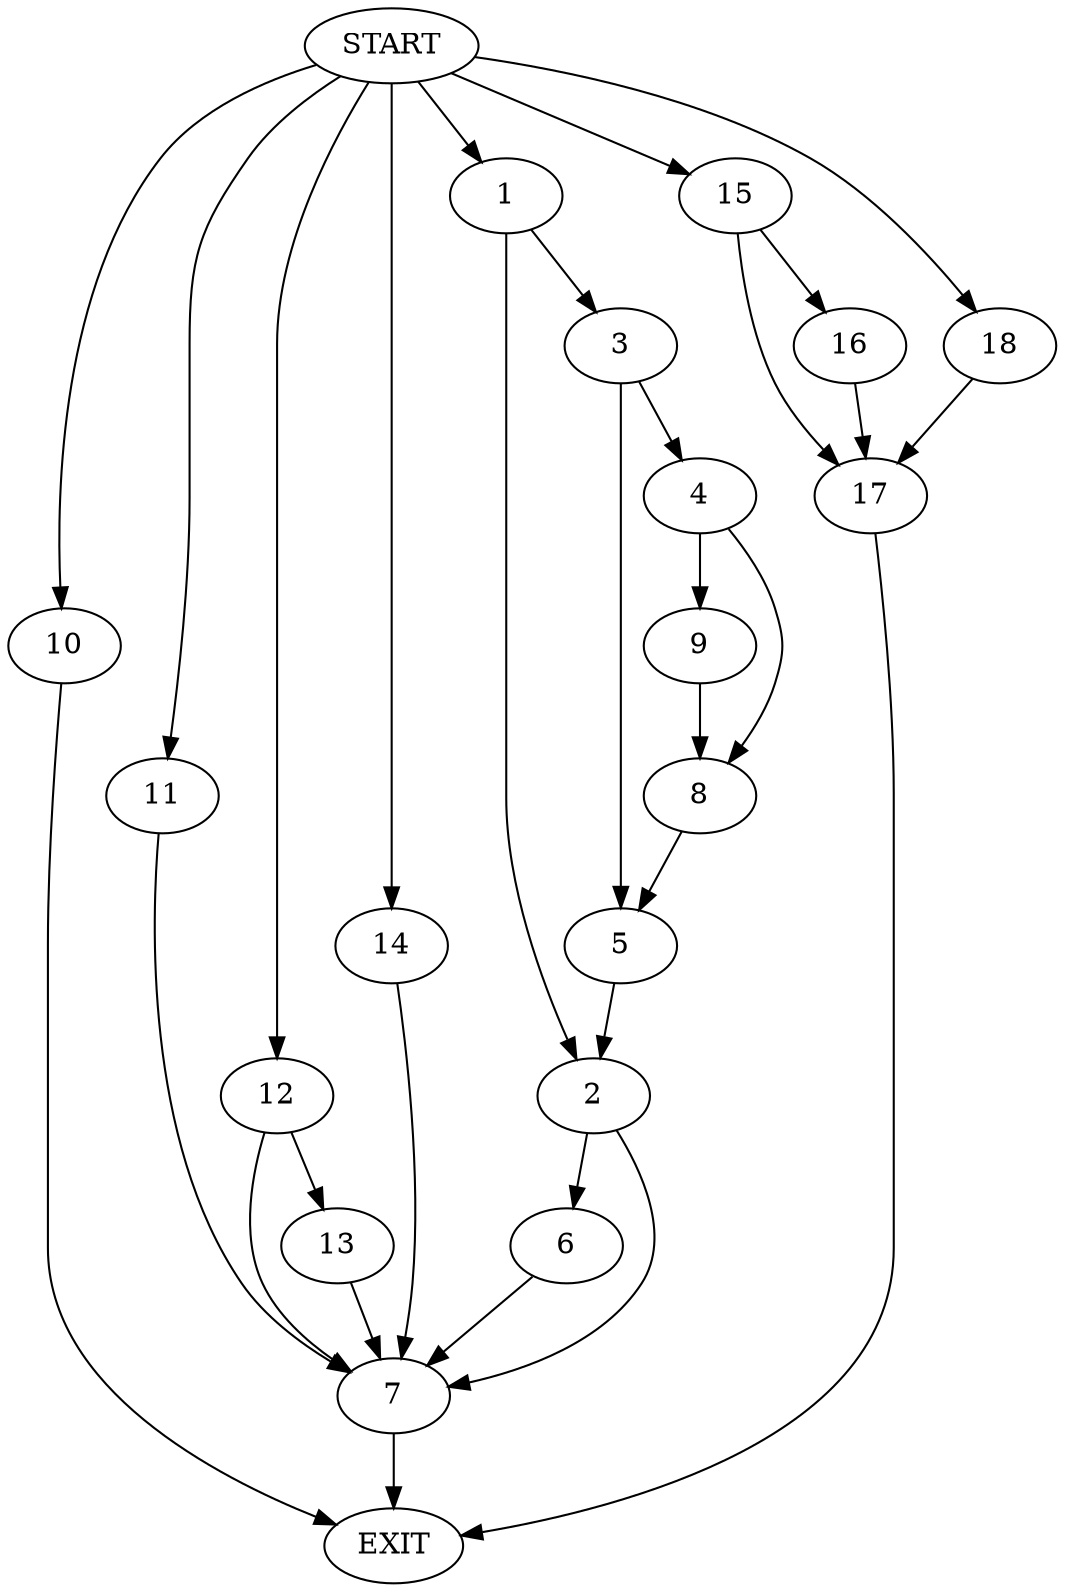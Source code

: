 digraph {
0 [label="START"]
19 [label="EXIT"]
0 -> 1
1 -> 2
1 -> 3
3 -> 4
3 -> 5
2 -> 6
2 -> 7
5 -> 2
4 -> 8
4 -> 9
9 -> 8
8 -> 5
0 -> 10
10 -> 19
7 -> 19
6 -> 7
0 -> 11
11 -> 7
0 -> 12
12 -> 7
12 -> 13
13 -> 7
0 -> 14
14 -> 7
0 -> 15
15 -> 16
15 -> 17
17 -> 19
16 -> 17
0 -> 18
18 -> 17
}
